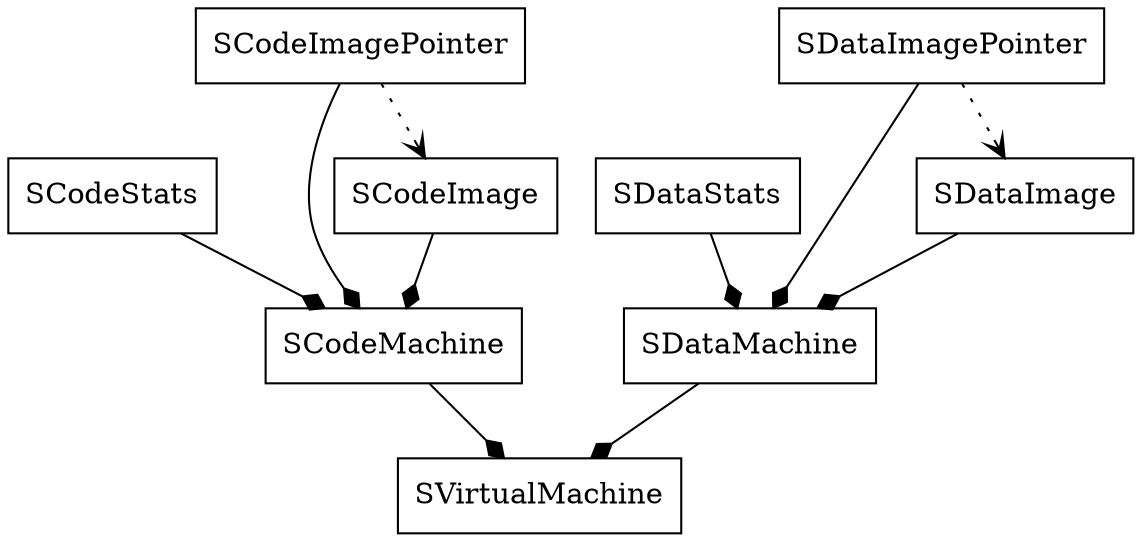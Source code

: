 digraph pointers
{

	node [shape=rectangle];
	edge [arrowhead="diamond"];

    // nodes

	virtual_machine[label="SVirtualMachine"];
	
	code_machine[label="SCodeMachine"];
	
	code_stats[label="SCodeStats"];
	code_image[label="SCodeImage"];
	code_pointer[label="SCodeImagePointer"];
	
	data_machine[label="SDataMachine"];

	data_stats[label="SDataStats"];
	data_image[label="SDataImage"];
	data_pointer[label="SDataImagePointer"];
	
    // edges
	
	code_machine -> virtual_machine;

	code_stats -> code_machine;
	code_image -> code_machine;
	code_pointer -> code_machine;

	code_pointer -> code_image[style=dotted,arrowhead=vee];

	data_machine -> virtual_machine;
	
	data_stats -> data_machine;
	data_image -> data_machine;
	data_pointer -> data_machine;

	data_pointer -> data_image[style=dotted,arrowhead=vee];

}